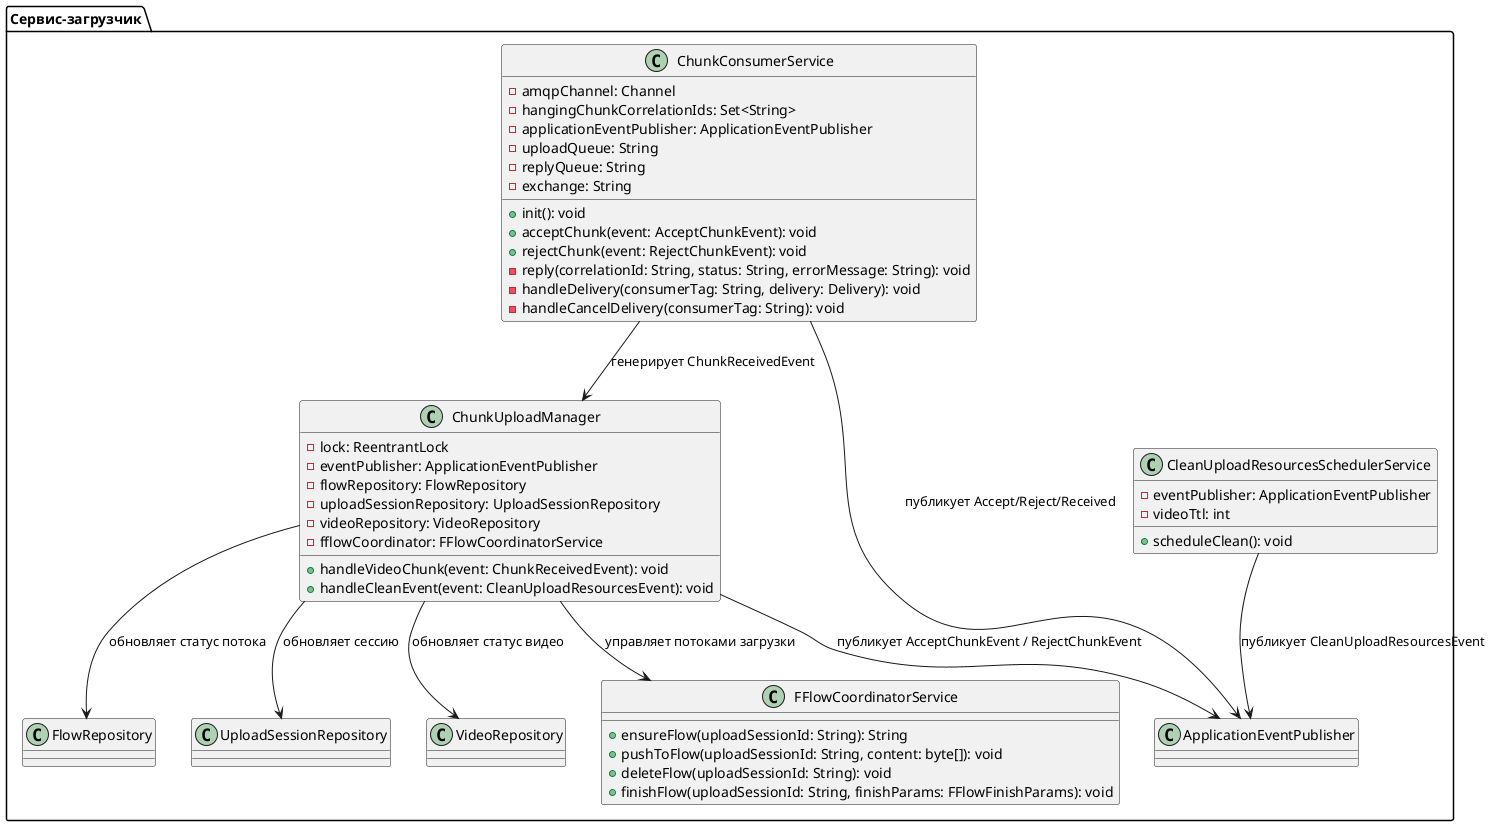 @startuml Uploader
package "Сервис-загрузчик" {

  class ChunkConsumerService {
    - amqpChannel: Channel
    - hangingChunkCorrelationIds: Set<String>
    - applicationEventPublisher: ApplicationEventPublisher
    - uploadQueue: String
    - replyQueue: String
    - exchange: String
    + init(): void
    + acceptChunk(event: AcceptChunkEvent): void
    + rejectChunk(event: RejectChunkEvent): void
    - reply(correlationId: String, status: String, errorMessage: String): void
    - handleDelivery(consumerTag: String, delivery: Delivery): void
    - handleCancelDelivery(consumerTag: String): void
  }

  class ChunkUploadManager {
    - lock: ReentrantLock
    - eventPublisher: ApplicationEventPublisher
    - flowRepository: FlowRepository
    - uploadSessionRepository: UploadSessionRepository
    - videoRepository: VideoRepository
    - fflowCoordinator: FFlowCoordinatorService
    + handleVideoChunk(event: ChunkReceivedEvent): void
    + handleCleanEvent(event: CleanUploadResourcesEvent): void
  }

  class CleanUploadResourcesSchedulerService {
    - eventPublisher: ApplicationEventPublisher
    - videoTtl: int
    + scheduleClean(): void
  }

  class FFlowCoordinatorService {
    + ensureFlow(uploadSessionId: String): String
    + pushToFlow(uploadSessionId: String, content: byte[]): void
    + deleteFlow(uploadSessionId: String): void
    + finishFlow(uploadSessionId: String, finishParams: FFlowFinishParams): void
  }

  ChunkConsumerService --> ApplicationEventPublisher : публикует Accept/Reject/Received
  ChunkConsumerService --> ChunkUploadManager : генерирует ChunkReceivedEvent
  ChunkUploadManager --> ApplicationEventPublisher : публикует AcceptChunkEvent / RejectChunkEvent
  ChunkUploadManager --> FlowRepository : обновляет статус потока
  ChunkUploadManager --> UploadSessionRepository : обновляет сессию
  ChunkUploadManager --> VideoRepository : обновляет статус видео
  ChunkUploadManager --> FFlowCoordinatorService : управляет потоками загрузки
  CleanUploadResourcesSchedulerService --> ApplicationEventPublisher : публикует CleanUploadResourcesEvent

}
@enduml
